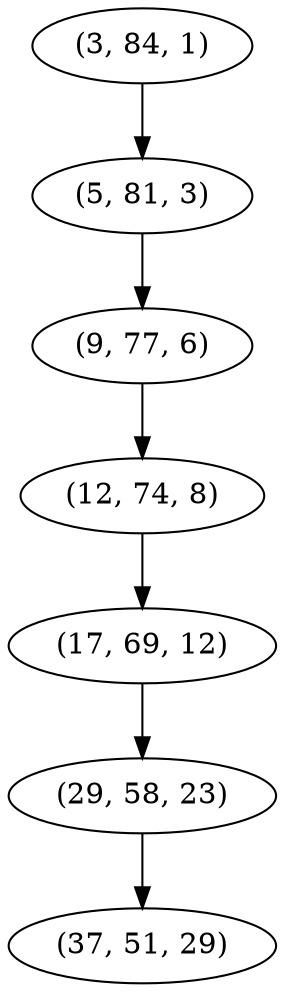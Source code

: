 digraph tree {
    "(3, 84, 1)";
    "(5, 81, 3)";
    "(9, 77, 6)";
    "(12, 74, 8)";
    "(17, 69, 12)";
    "(29, 58, 23)";
    "(37, 51, 29)";
    "(3, 84, 1)" -> "(5, 81, 3)";
    "(5, 81, 3)" -> "(9, 77, 6)";
    "(9, 77, 6)" -> "(12, 74, 8)";
    "(12, 74, 8)" -> "(17, 69, 12)";
    "(17, 69, 12)" -> "(29, 58, 23)";
    "(29, 58, 23)" -> "(37, 51, 29)";
}

